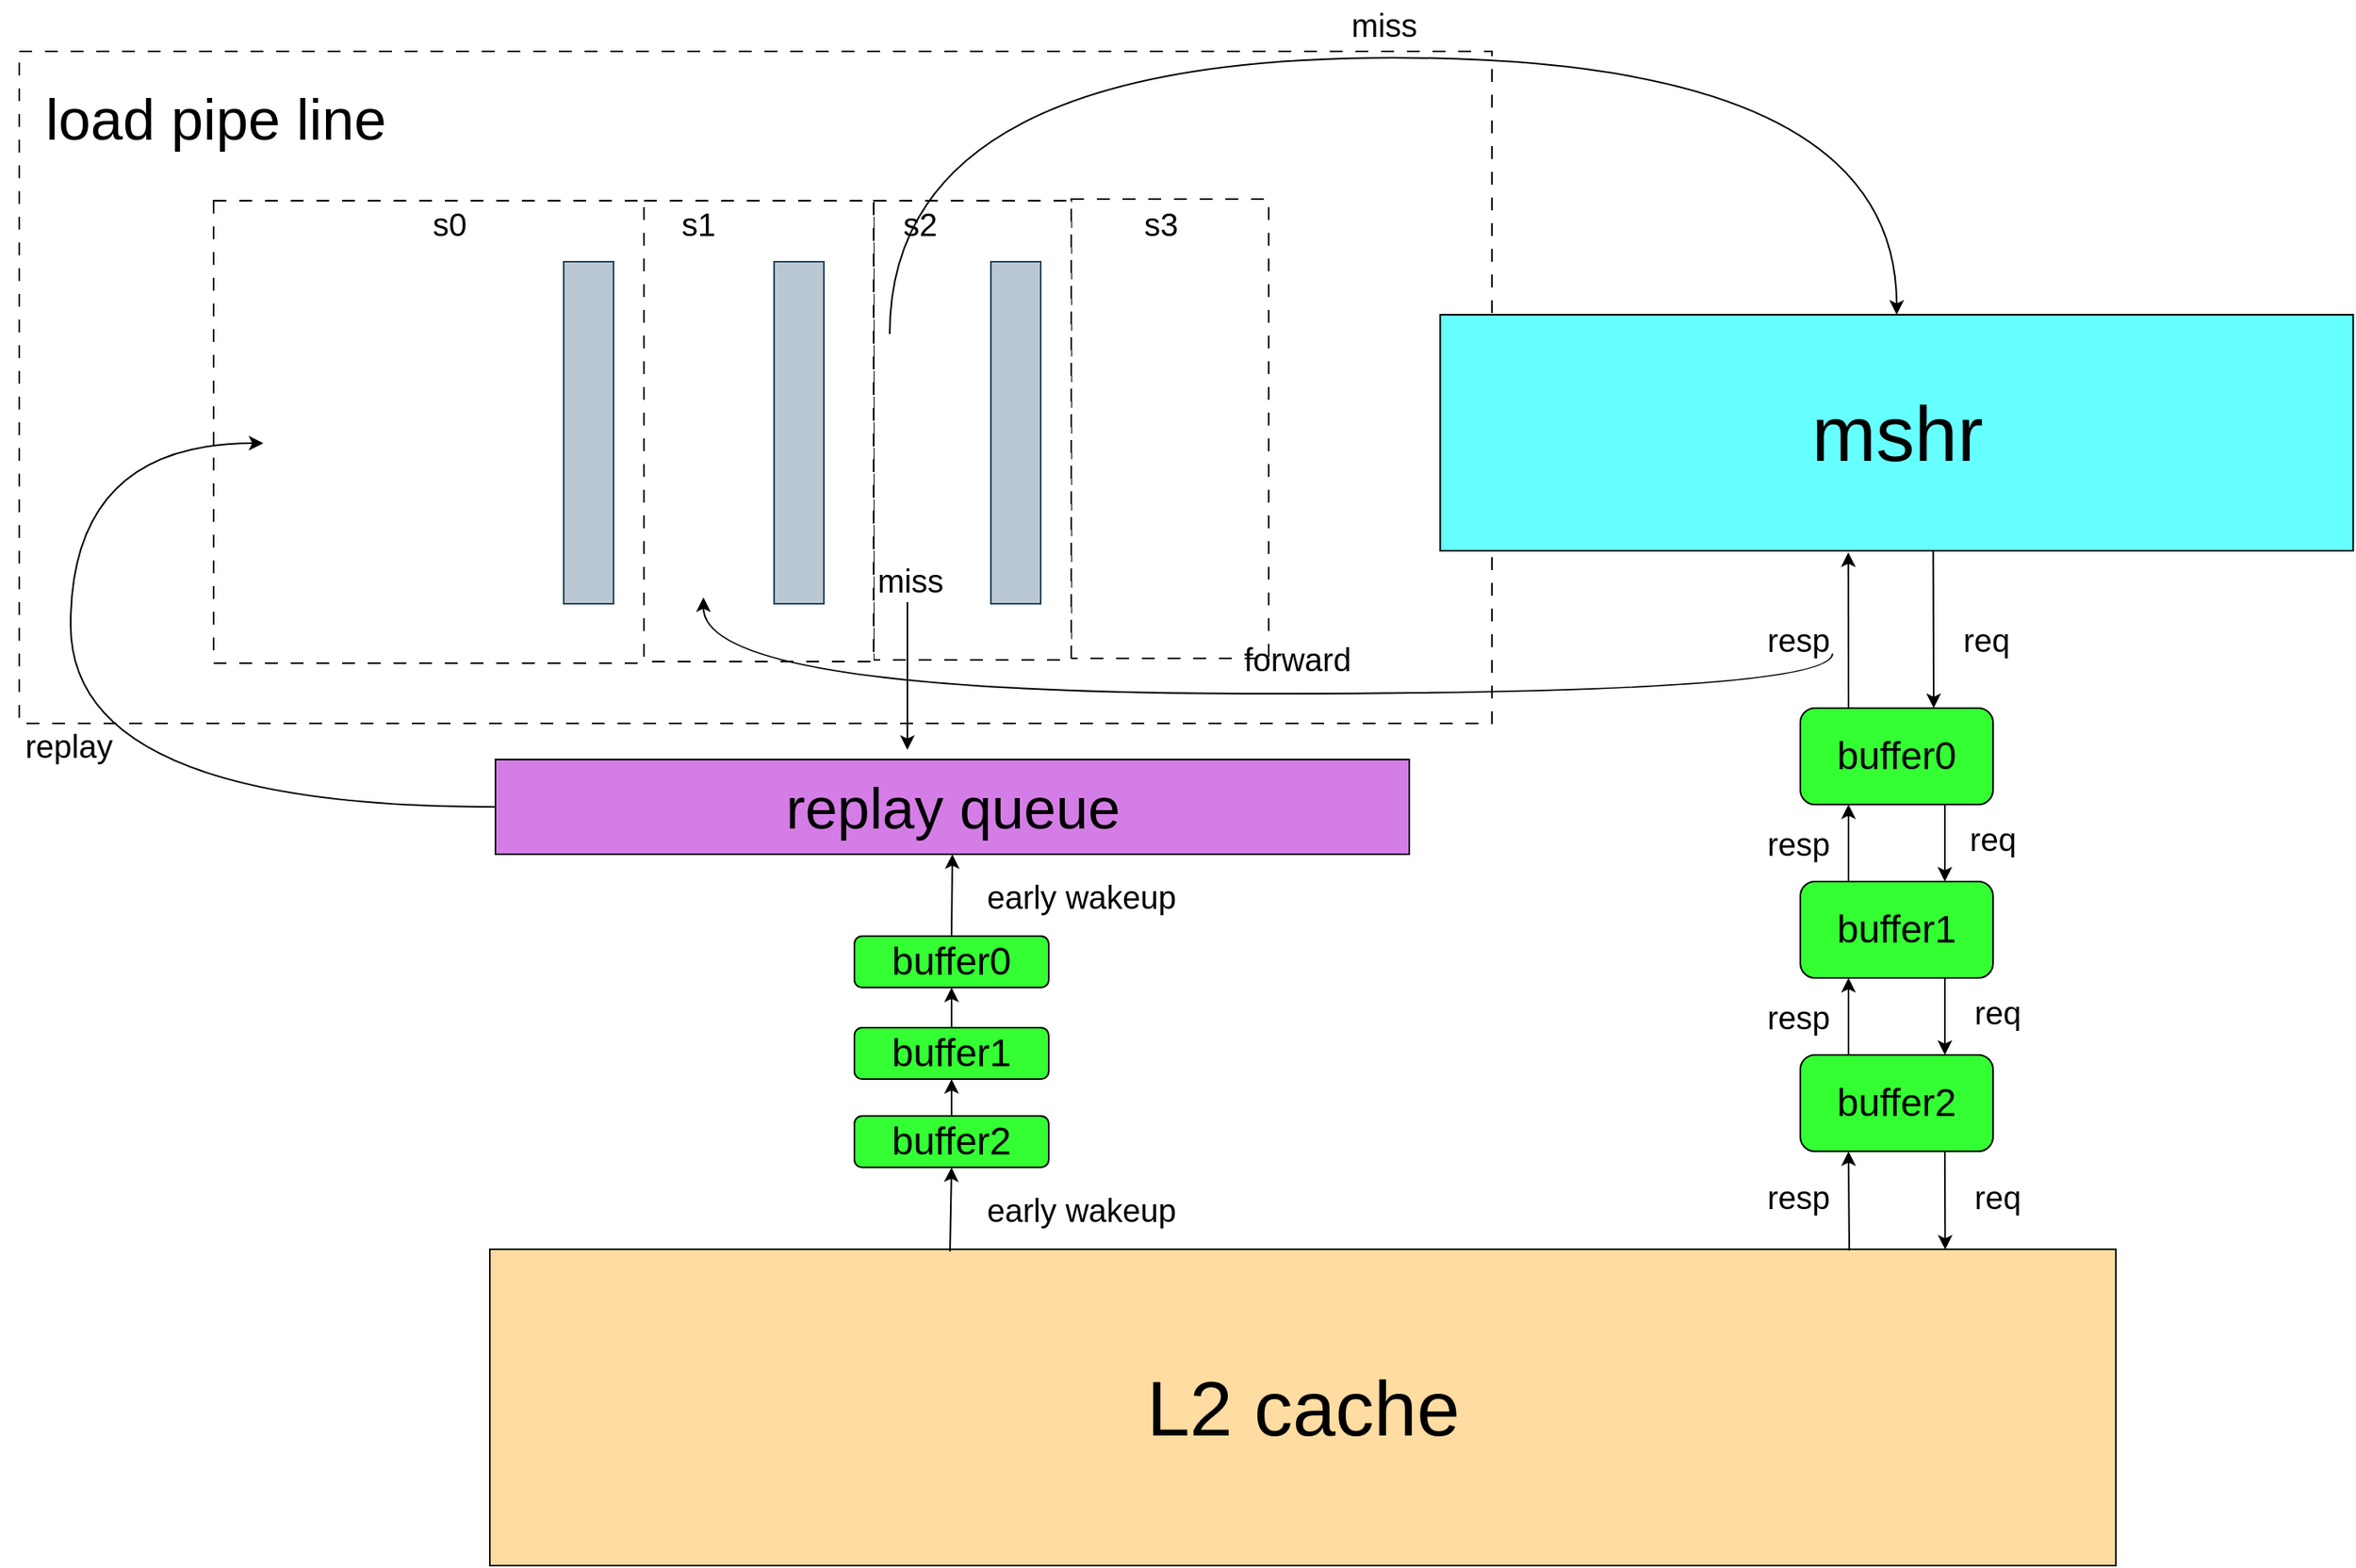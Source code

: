 <mxfile version="21.5.0" type="github">
  <diagram name="第 1 页" id="Qr6vakDrju1xn6KvEsF8">
    <mxGraphModel dx="2440" dy="1313" grid="0" gridSize="10" guides="1" tooltips="1" connect="1" arrows="1" fold="1" page="1" pageScale="1" pageWidth="2339" pageHeight="3300" math="0" shadow="0">
      <root>
        <mxCell id="0" />
        <mxCell id="1" parent="0" />
        <mxCell id="zulZAHrHHTT8NIzmMI81-4" value="" style="rounded=0;whiteSpace=wrap;html=1;dashed=1;dashPattern=8 8;" vertex="1" parent="1">
          <mxGeometry x="92" y="115" width="917" height="418.5" as="geometry" />
        </mxCell>
        <mxCell id="zulZAHrHHTT8NIzmMI81-9" value="" style="rounded=0;whiteSpace=wrap;html=1;dashed=1;dashPattern=8 8;" vertex="1" parent="1">
          <mxGeometry x="747" y="207" width="123" height="286" as="geometry" />
        </mxCell>
        <mxCell id="zulZAHrHHTT8NIzmMI81-8" value="" style="rounded=0;whiteSpace=wrap;html=1;dashed=1;dashPattern=8 8;" vertex="1" parent="1">
          <mxGeometry x="624" y="208" width="123" height="286" as="geometry" />
        </mxCell>
        <mxCell id="zulZAHrHHTT8NIzmMI81-7" value="" style="rounded=0;whiteSpace=wrap;html=1;dashed=1;dashPattern=8 8;" vertex="1" parent="1">
          <mxGeometry x="481" y="208" width="143" height="287" as="geometry" />
        </mxCell>
        <mxCell id="zulZAHrHHTT8NIzmMI81-6" value="" style="rounded=0;whiteSpace=wrap;html=1;dashed=1;dashPattern=8 8;" vertex="1" parent="1">
          <mxGeometry x="213" y="208" width="268" height="288" as="geometry" />
        </mxCell>
        <mxCell id="yIvQLH9KiMLjOAJsWwCe-1" value="" style="rounded=0;whiteSpace=wrap;html=1;fillColor=#bac8d3;strokeColor=#23445d;" parent="1" vertex="1">
          <mxGeometry x="431" y="246" width="31" height="213" as="geometry" />
        </mxCell>
        <mxCell id="yIvQLH9KiMLjOAJsWwCe-2" value="" style="rounded=0;whiteSpace=wrap;html=1;fillColor=#bac8d3;strokeColor=#23445d;" parent="1" vertex="1">
          <mxGeometry x="562" y="246" width="31" height="213" as="geometry" />
        </mxCell>
        <mxCell id="yIvQLH9KiMLjOAJsWwCe-3" value="" style="rounded=0;whiteSpace=wrap;html=1;fillColor=#bac8d3;strokeColor=#23445d;" parent="1" vertex="1">
          <mxGeometry x="697" y="246" width="31" height="213" as="geometry" />
        </mxCell>
        <mxCell id="yIvQLH9KiMLjOAJsWwCe-5" value="&lt;font style=&quot;font-size: 20px;&quot;&gt;s0&lt;/font&gt;" style="text;html=1;strokeColor=none;fillColor=none;align=center;verticalAlign=middle;whiteSpace=wrap;rounded=0;" parent="1" vertex="1">
          <mxGeometry x="330" y="207" width="60" height="30" as="geometry" />
        </mxCell>
        <mxCell id="yIvQLH9KiMLjOAJsWwCe-6" value="&lt;span style=&quot;font-size: 20px;&quot;&gt;s1&lt;/span&gt;" style="text;html=1;strokeColor=none;fillColor=none;align=center;verticalAlign=middle;whiteSpace=wrap;rounded=0;" parent="1" vertex="1">
          <mxGeometry x="485" y="207" width="60" height="30" as="geometry" />
        </mxCell>
        <mxCell id="yIvQLH9KiMLjOAJsWwCe-7" value="&lt;font style=&quot;font-size: 20px;&quot;&gt;s2&lt;/font&gt;" style="text;html=1;strokeColor=none;fillColor=none;align=center;verticalAlign=middle;whiteSpace=wrap;rounded=0;" parent="1" vertex="1">
          <mxGeometry x="623" y="207" width="60" height="30" as="geometry" />
        </mxCell>
        <mxCell id="yIvQLH9KiMLjOAJsWwCe-8" value="&lt;font style=&quot;font-size: 20px;&quot;&gt;s3&lt;/font&gt;" style="text;html=1;strokeColor=none;fillColor=none;align=center;verticalAlign=middle;whiteSpace=wrap;rounded=0;" parent="1" vertex="1">
          <mxGeometry x="773" y="207" width="60" height="30" as="geometry" />
        </mxCell>
        <mxCell id="yIvQLH9KiMLjOAJsWwCe-9" value="&lt;font style=&quot;font-size: 48px;&quot;&gt;mshr&lt;/font&gt;" style="rounded=0;whiteSpace=wrap;html=1;fillColor=#66FFFF;" parent="1" vertex="1">
          <mxGeometry x="976.75" y="279" width="568.5" height="147" as="geometry" />
        </mxCell>
        <mxCell id="yIvQLH9KiMLjOAJsWwCe-10" value="&lt;font style=&quot;font-size: 24px;&quot;&gt;buffer0&lt;/font&gt;" style="rounded=1;whiteSpace=wrap;html=1;fillColor=#33FF33;" parent="1" vertex="1">
          <mxGeometry x="1201" y="524" width="120" height="60" as="geometry" />
        </mxCell>
        <mxCell id="yIvQLH9KiMLjOAJsWwCe-11" value="&lt;font style=&quot;font-size: 24px;&quot;&gt;buffer1&lt;/font&gt;" style="rounded=1;whiteSpace=wrap;html=1;fillColor=#33FF33;" parent="1" vertex="1">
          <mxGeometry x="1201" y="632" width="120" height="60" as="geometry" />
        </mxCell>
        <mxCell id="yIvQLH9KiMLjOAJsWwCe-12" value="&lt;font style=&quot;font-size: 24px;&quot;&gt;buffer2&lt;/font&gt;" style="rounded=1;whiteSpace=wrap;html=1;fillColor=#33FF33;" parent="1" vertex="1">
          <mxGeometry x="1201" y="740" width="120" height="60" as="geometry" />
        </mxCell>
        <mxCell id="yIvQLH9KiMLjOAJsWwCe-13" value="&lt;font style=&quot;font-size: 48px;&quot;&gt;L2 cache&lt;/font&gt;" style="rounded=0;whiteSpace=wrap;html=1;fillColor=#FFDCA1;strokeColor=#000000;" parent="1" vertex="1">
          <mxGeometry x="385" y="861" width="1012.5" height="197" as="geometry" />
        </mxCell>
        <mxCell id="yIvQLH9KiMLjOAJsWwCe-14" value="" style="endArrow=classic;html=1;rounded=0;exitX=0.54;exitY=1;exitDx=0;exitDy=0;exitPerimeter=0;entryX=0.692;entryY=0;entryDx=0;entryDy=0;entryPerimeter=0;" parent="1" source="yIvQLH9KiMLjOAJsWwCe-9" target="yIvQLH9KiMLjOAJsWwCe-10" edge="1">
          <mxGeometry width="50" height="50" relative="1" as="geometry">
            <mxPoint x="1642" y="538" as="sourcePoint" />
            <mxPoint x="1692" y="488" as="targetPoint" />
          </mxGeometry>
        </mxCell>
        <mxCell id="yIvQLH9KiMLjOAJsWwCe-15" value="" style="endArrow=classic;html=1;rounded=0;exitX=0.75;exitY=1;exitDx=0;exitDy=0;entryX=0.75;entryY=0;entryDx=0;entryDy=0;" parent="1" source="yIvQLH9KiMLjOAJsWwCe-10" target="yIvQLH9KiMLjOAJsWwCe-11" edge="1">
          <mxGeometry width="50" height="50" relative="1" as="geometry">
            <mxPoint x="1531" y="549" as="sourcePoint" />
            <mxPoint x="1531" y="711" as="targetPoint" />
          </mxGeometry>
        </mxCell>
        <mxCell id="yIvQLH9KiMLjOAJsWwCe-16" value="" style="endArrow=classic;html=1;rounded=0;exitX=0.75;exitY=1;exitDx=0;exitDy=0;entryX=0.75;entryY=0;entryDx=0;entryDy=0;" parent="1" source="yIvQLH9KiMLjOAJsWwCe-11" target="yIvQLH9KiMLjOAJsWwCe-12" edge="1">
          <mxGeometry width="50" height="50" relative="1" as="geometry">
            <mxPoint x="1436" y="644" as="sourcePoint" />
            <mxPoint x="1436" y="692" as="targetPoint" />
          </mxGeometry>
        </mxCell>
        <mxCell id="yIvQLH9KiMLjOAJsWwCe-17" value="" style="endArrow=classic;html=1;rounded=0;exitX=0.75;exitY=1;exitDx=0;exitDy=0;entryX=0.895;entryY=0.001;entryDx=0;entryDy=0;entryPerimeter=0;" parent="1" source="yIvQLH9KiMLjOAJsWwCe-12" target="yIvQLH9KiMLjOAJsWwCe-13" edge="1">
          <mxGeometry width="50" height="50" relative="1" as="geometry">
            <mxPoint x="1432" y="752" as="sourcePoint" />
            <mxPoint x="1432" y="800" as="targetPoint" />
          </mxGeometry>
        </mxCell>
        <mxCell id="yIvQLH9KiMLjOAJsWwCe-18" value="" style="endArrow=classic;html=1;rounded=0;exitX=0.836;exitY=0.004;exitDx=0;exitDy=0;entryX=0.25;entryY=1;entryDx=0;entryDy=0;exitPerimeter=0;" parent="1" source="yIvQLH9KiMLjOAJsWwCe-13" target="yIvQLH9KiMLjOAJsWwCe-12" edge="1">
          <mxGeometry width="50" height="50" relative="1" as="geometry">
            <mxPoint x="1301" y="810" as="sourcePoint" />
            <mxPoint x="1301" y="871" as="targetPoint" />
          </mxGeometry>
        </mxCell>
        <mxCell id="yIvQLH9KiMLjOAJsWwCe-19" value="" style="endArrow=classic;html=1;rounded=0;exitX=0.25;exitY=0;exitDx=0;exitDy=0;entryX=0.25;entryY=1;entryDx=0;entryDy=0;" parent="1" source="yIvQLH9KiMLjOAJsWwCe-12" target="yIvQLH9KiMLjOAJsWwCe-11" edge="1">
          <mxGeometry width="50" height="50" relative="1" as="geometry">
            <mxPoint x="1241" y="872" as="sourcePoint" />
            <mxPoint x="1241" y="810" as="targetPoint" />
          </mxGeometry>
        </mxCell>
        <mxCell id="yIvQLH9KiMLjOAJsWwCe-20" value="" style="endArrow=classic;html=1;rounded=0;entryX=0.25;entryY=1;entryDx=0;entryDy=0;exitX=0.25;exitY=0;exitDx=0;exitDy=0;" parent="1" source="yIvQLH9KiMLjOAJsWwCe-11" target="yIvQLH9KiMLjOAJsWwCe-10" edge="1">
          <mxGeometry width="50" height="50" relative="1" as="geometry">
            <mxPoint x="1261" y="623" as="sourcePoint" />
            <mxPoint x="1241" y="702" as="targetPoint" />
          </mxGeometry>
        </mxCell>
        <mxCell id="yIvQLH9KiMLjOAJsWwCe-21" value="" style="endArrow=classic;html=1;rounded=0;exitX=0.25;exitY=0;exitDx=0;exitDy=0;entryX=0.447;entryY=1.007;entryDx=0;entryDy=0;entryPerimeter=0;" parent="1" source="yIvQLH9KiMLjOAJsWwCe-10" target="yIvQLH9KiMLjOAJsWwCe-9" edge="1">
          <mxGeometry width="50" height="50" relative="1" as="geometry">
            <mxPoint x="1234" y="494" as="sourcePoint" />
            <mxPoint x="1225" y="433" as="targetPoint" />
          </mxGeometry>
        </mxCell>
        <mxCell id="yIvQLH9KiMLjOAJsWwCe-22" value="" style="endArrow=classic;html=1;rounded=0;entryX=0.5;entryY=0;entryDx=0;entryDy=0;edgeStyle=orthogonalEdgeStyle;curved=1;" parent="1" target="yIvQLH9KiMLjOAJsWwCe-9" edge="1">
          <mxGeometry width="50" height="50" relative="1" as="geometry">
            <mxPoint x="634" y="291" as="sourcePoint" />
            <mxPoint x="914" y="48" as="targetPoint" />
            <Array as="points">
              <mxPoint x="634" y="119" />
              <mxPoint x="1261" y="119" />
            </Array>
          </mxGeometry>
        </mxCell>
        <mxCell id="yIvQLH9KiMLjOAJsWwCe-23" value="&lt;font style=&quot;font-size: 36px;&quot;&gt;replay queue&lt;/font&gt;" style="rounded=0;whiteSpace=wrap;html=1;fillColor=#D57DE7;strokeColor=#000000;" parent="1" vertex="1">
          <mxGeometry x="388.5" y="556" width="569" height="59" as="geometry" />
        </mxCell>
        <mxCell id="yIvQLH9KiMLjOAJsWwCe-25" value="&lt;font style=&quot;font-size: 24px;&quot;&gt;buffer0&lt;/font&gt;" style="rounded=1;whiteSpace=wrap;html=1;fillColor=#33FF33;" parent="1" vertex="1">
          <mxGeometry x="612" y="666" width="121" height="32" as="geometry" />
        </mxCell>
        <mxCell id="yIvQLH9KiMLjOAJsWwCe-28" value="&lt;font style=&quot;font-size: 24px;&quot;&gt;buffer1&lt;/font&gt;" style="rounded=1;whiteSpace=wrap;html=1;fillColor=#33FF33;" parent="1" vertex="1">
          <mxGeometry x="612" y="723" width="121" height="32" as="geometry" />
        </mxCell>
        <mxCell id="yIvQLH9KiMLjOAJsWwCe-29" value="&lt;font style=&quot;font-size: 24px;&quot;&gt;buffer2&lt;/font&gt;" style="rounded=1;whiteSpace=wrap;html=1;fillColor=#33FF33;" parent="1" vertex="1">
          <mxGeometry x="612" y="778" width="121" height="32" as="geometry" />
        </mxCell>
        <mxCell id="yIvQLH9KiMLjOAJsWwCe-30" value="" style="endArrow=classic;html=1;rounded=0;entryX=0.5;entryY=1;entryDx=0;entryDy=0;exitX=0.283;exitY=0.007;exitDx=0;exitDy=0;exitPerimeter=0;" parent="1" source="yIvQLH9KiMLjOAJsWwCe-13" target="yIvQLH9KiMLjOAJsWwCe-29" edge="1">
          <mxGeometry width="50" height="50" relative="1" as="geometry">
            <mxPoint x="673" y="857" as="sourcePoint" />
            <mxPoint x="660" y="855" as="targetPoint" />
          </mxGeometry>
        </mxCell>
        <mxCell id="yIvQLH9KiMLjOAJsWwCe-31" value="" style="endArrow=classic;html=1;rounded=0;entryX=0.5;entryY=1;entryDx=0;entryDy=0;exitX=0.5;exitY=0;exitDx=0;exitDy=0;" parent="1" source="yIvQLH9KiMLjOAJsWwCe-29" target="yIvQLH9KiMLjOAJsWwCe-28" edge="1">
          <mxGeometry width="50" height="50" relative="1" as="geometry">
            <mxPoint x="676" y="786" as="sourcePoint" />
            <mxPoint x="683" y="827" as="targetPoint" />
          </mxGeometry>
        </mxCell>
        <mxCell id="yIvQLH9KiMLjOAJsWwCe-32" value="" style="endArrow=classic;html=1;rounded=0;entryX=0.5;entryY=1;entryDx=0;entryDy=0;exitX=0.5;exitY=0;exitDx=0;exitDy=0;" parent="1" source="yIvQLH9KiMLjOAJsWwCe-28" target="yIvQLH9KiMLjOAJsWwCe-25" edge="1">
          <mxGeometry width="50" height="50" relative="1" as="geometry">
            <mxPoint x="683" y="795" as="sourcePoint" />
            <mxPoint x="683" y="774" as="targetPoint" />
          </mxGeometry>
        </mxCell>
        <mxCell id="yIvQLH9KiMLjOAJsWwCe-33" value="" style="endArrow=classic;html=1;rounded=0;entryX=0.5;entryY=1;entryDx=0;entryDy=0;exitX=0.5;exitY=0;exitDx=0;exitDy=0;" parent="1" source="yIvQLH9KiMLjOAJsWwCe-25" target="yIvQLH9KiMLjOAJsWwCe-23" edge="1">
          <mxGeometry width="50" height="50" relative="1" as="geometry">
            <mxPoint x="693" y="805" as="sourcePoint" />
            <mxPoint x="693" y="784" as="targetPoint" />
          </mxGeometry>
        </mxCell>
        <mxCell id="yIvQLH9KiMLjOAJsWwCe-34" value="" style="endArrow=classic;html=1;rounded=0;edgeStyle=orthogonalEdgeStyle;curved=1;exitX=0;exitY=0.5;exitDx=0;exitDy=0;" parent="1" source="yIvQLH9KiMLjOAJsWwCe-23" edge="1">
          <mxGeometry width="50" height="50" relative="1" as="geometry">
            <mxPoint x="639" y="522" as="sourcePoint" />
            <mxPoint x="244" y="359" as="targetPoint" />
            <Array as="points">
              <mxPoint x="124" y="586" />
              <mxPoint x="124" y="359" />
            </Array>
          </mxGeometry>
        </mxCell>
        <mxCell id="yIvQLH9KiMLjOAJsWwCe-36" value="" style="endArrow=classic;html=1;rounded=0;edgeStyle=orthogonalEdgeStyle;curved=1;" parent="1" edge="1">
          <mxGeometry width="50" height="50" relative="1" as="geometry">
            <mxPoint x="1221" y="490" as="sourcePoint" />
            <mxPoint x="518" y="455" as="targetPoint" />
            <Array as="points">
              <mxPoint x="1221" y="515" />
              <mxPoint x="518" y="515" />
            </Array>
          </mxGeometry>
        </mxCell>
        <mxCell id="yIvQLH9KiMLjOAJsWwCe-37" value="&lt;font style=&quot;font-size: 20px;&quot;&gt;miss&lt;/font&gt;" style="text;html=1;strokeColor=none;fillColor=none;align=center;verticalAlign=middle;whiteSpace=wrap;rounded=0;" parent="1" vertex="1">
          <mxGeometry x="912" y="83" width="60" height="30" as="geometry" />
        </mxCell>
        <mxCell id="yIvQLH9KiMLjOAJsWwCe-38" value="&lt;font style=&quot;font-size: 20px;&quot;&gt;req&lt;/font&gt;" style="text;html=1;strokeColor=none;fillColor=none;align=center;verticalAlign=middle;whiteSpace=wrap;rounded=0;" parent="1" vertex="1">
          <mxGeometry x="1287" y="466" width="60" height="30" as="geometry" />
        </mxCell>
        <mxCell id="yIvQLH9KiMLjOAJsWwCe-39" value="&lt;font style=&quot;font-size: 20px;&quot;&gt;req&lt;/font&gt;" style="text;html=1;strokeColor=none;fillColor=none;align=center;verticalAlign=middle;whiteSpace=wrap;rounded=0;" parent="1" vertex="1">
          <mxGeometry x="1291" y="590" width="60" height="30" as="geometry" />
        </mxCell>
        <mxCell id="yIvQLH9KiMLjOAJsWwCe-40" value="&lt;font style=&quot;font-size: 20px;&quot;&gt;req&lt;/font&gt;" style="text;html=1;strokeColor=none;fillColor=none;align=center;verticalAlign=middle;whiteSpace=wrap;rounded=0;" parent="1" vertex="1">
          <mxGeometry x="1294" y="698" width="60" height="30" as="geometry" />
        </mxCell>
        <mxCell id="yIvQLH9KiMLjOAJsWwCe-41" value="&lt;font style=&quot;font-size: 20px;&quot;&gt;req&lt;/font&gt;" style="text;html=1;strokeColor=none;fillColor=none;align=center;verticalAlign=middle;whiteSpace=wrap;rounded=0;" parent="1" vertex="1">
          <mxGeometry x="1294" y="813" width="60" height="30" as="geometry" />
        </mxCell>
        <mxCell id="yIvQLH9KiMLjOAJsWwCe-42" value="&lt;font style=&quot;font-size: 20px;&quot;&gt;resp&lt;/font&gt;" style="text;html=1;strokeColor=none;fillColor=none;align=center;verticalAlign=middle;whiteSpace=wrap;rounded=0;" parent="1" vertex="1">
          <mxGeometry x="1170" y="813" width="60" height="30" as="geometry" />
        </mxCell>
        <mxCell id="yIvQLH9KiMLjOAJsWwCe-43" value="&lt;font style=&quot;font-size: 20px;&quot;&gt;resp&lt;/font&gt;" style="text;html=1;strokeColor=none;fillColor=none;align=center;verticalAlign=middle;whiteSpace=wrap;rounded=0;" parent="1" vertex="1">
          <mxGeometry x="1170" y="701" width="60" height="30" as="geometry" />
        </mxCell>
        <mxCell id="yIvQLH9KiMLjOAJsWwCe-44" value="&lt;font style=&quot;font-size: 20px;&quot;&gt;resp&lt;/font&gt;" style="text;html=1;strokeColor=none;fillColor=none;align=center;verticalAlign=middle;whiteSpace=wrap;rounded=0;" parent="1" vertex="1">
          <mxGeometry x="1170" y="593" width="60" height="30" as="geometry" />
        </mxCell>
        <mxCell id="yIvQLH9KiMLjOAJsWwCe-45" value="&lt;font style=&quot;font-size: 20px;&quot;&gt;resp&lt;/font&gt;" style="text;html=1;strokeColor=none;fillColor=none;align=center;verticalAlign=middle;whiteSpace=wrap;rounded=0;" parent="1" vertex="1">
          <mxGeometry x="1170" y="466" width="60" height="30" as="geometry" />
        </mxCell>
        <mxCell id="yIvQLH9KiMLjOAJsWwCe-46" value="&lt;font style=&quot;font-size: 20px;&quot;&gt;forward&lt;/font&gt;" style="text;html=1;strokeColor=none;fillColor=none;align=center;verticalAlign=middle;whiteSpace=wrap;rounded=0;" parent="1" vertex="1">
          <mxGeometry x="845" y="473" width="86" height="39" as="geometry" />
        </mxCell>
        <mxCell id="8crFgqfBHU2Xec6mAjXd-1" value="&lt;font style=&quot;font-size: 20px;&quot;&gt;replay&lt;/font&gt;" style="text;html=1;strokeColor=none;fillColor=none;align=center;verticalAlign=middle;whiteSpace=wrap;rounded=0;" parent="1" vertex="1">
          <mxGeometry x="80" y="527" width="86" height="39" as="geometry" />
        </mxCell>
        <mxCell id="8crFgqfBHU2Xec6mAjXd-2" value="&lt;font style=&quot;font-size: 20px;&quot;&gt;early wakeup&lt;/font&gt;" style="text;html=1;strokeColor=none;fillColor=none;align=center;verticalAlign=middle;whiteSpace=wrap;rounded=0;" parent="1" vertex="1">
          <mxGeometry x="670" y="818" width="167" height="35" as="geometry" />
        </mxCell>
        <mxCell id="8crFgqfBHU2Xec6mAjXd-3" value="&lt;font style=&quot;font-size: 20px;&quot;&gt;early wakeup&lt;/font&gt;" style="text;html=1;strokeColor=none;fillColor=none;align=center;verticalAlign=middle;whiteSpace=wrap;rounded=0;" parent="1" vertex="1">
          <mxGeometry x="670" y="623" width="167" height="35" as="geometry" />
        </mxCell>
        <mxCell id="8crFgqfBHU2Xec6mAjXd-4" value="" style="endArrow=classic;html=1;rounded=0;" parent="1" edge="1">
          <mxGeometry width="50" height="50" relative="1" as="geometry">
            <mxPoint x="645" y="458" as="sourcePoint" />
            <mxPoint x="645" y="550" as="targetPoint" />
          </mxGeometry>
        </mxCell>
        <mxCell id="8crFgqfBHU2Xec6mAjXd-5" value="&lt;font style=&quot;font-size: 20px;&quot;&gt;miss&lt;/font&gt;" style="text;html=1;strokeColor=none;fillColor=none;align=center;verticalAlign=middle;whiteSpace=wrap;rounded=0;" parent="1" vertex="1">
          <mxGeometry x="617" y="429" width="60" height="30" as="geometry" />
        </mxCell>
        <mxCell id="zulZAHrHHTT8NIzmMI81-5" value="&lt;font style=&quot;font-size: 36px;&quot;&gt;load pipe line&lt;/font&gt;" style="rounded=0;whiteSpace=wrap;html=1;strokeColor=none;" vertex="1" parent="1">
          <mxGeometry x="101" y="122" width="227" height="70" as="geometry" />
        </mxCell>
      </root>
    </mxGraphModel>
  </diagram>
</mxfile>
